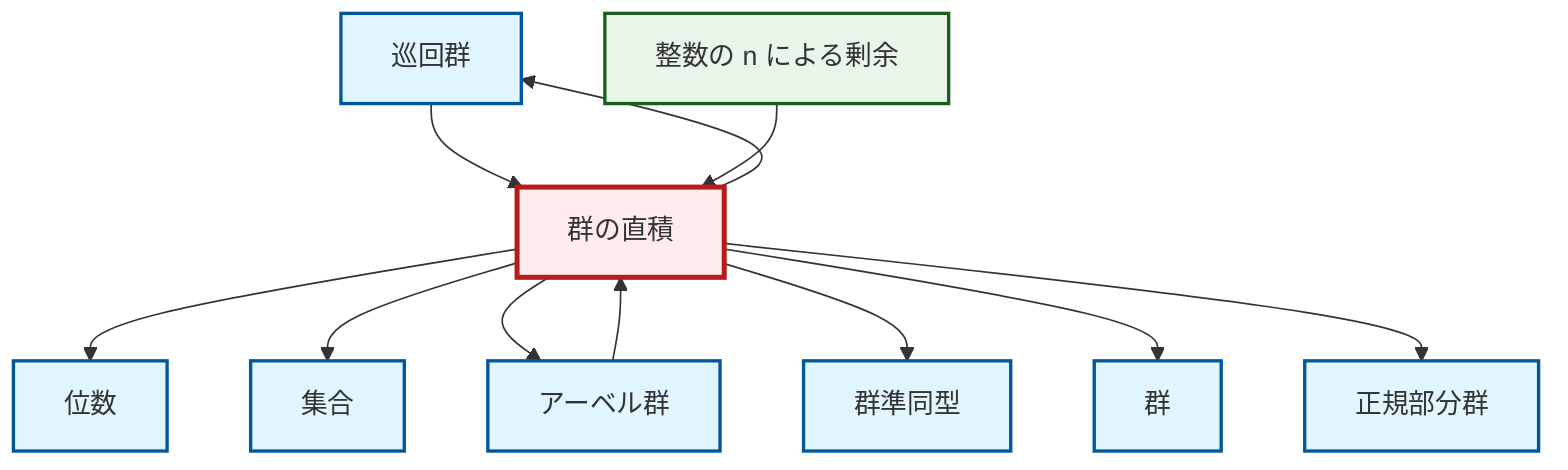 graph TD
    classDef definition fill:#e1f5fe,stroke:#01579b,stroke-width:2px
    classDef theorem fill:#f3e5f5,stroke:#4a148c,stroke-width:2px
    classDef axiom fill:#fff3e0,stroke:#e65100,stroke-width:2px
    classDef example fill:#e8f5e9,stroke:#1b5e20,stroke-width:2px
    classDef current fill:#ffebee,stroke:#b71c1c,stroke-width:3px
    def-cyclic-group["巡回群"]:::definition
    def-group["群"]:::definition
    def-order["位数"]:::definition
    def-normal-subgroup["正規部分群"]:::definition
    def-homomorphism["群準同型"]:::definition
    ex-quotient-integers-mod-n["整数の n による剰余"]:::example
    def-set["集合"]:::definition
    def-direct-product["群の直積"]:::definition
    def-abelian-group["アーベル群"]:::definition
    def-abelian-group --> def-direct-product
    def-direct-product --> def-order
    def-cyclic-group --> def-direct-product
    def-direct-product --> def-set
    def-direct-product --> def-abelian-group
    def-direct-product --> def-homomorphism
    def-direct-product --> def-cyclic-group
    def-direct-product --> def-group
    def-direct-product --> def-normal-subgroup
    ex-quotient-integers-mod-n --> def-direct-product
    class def-direct-product current